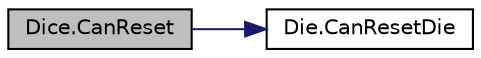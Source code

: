 digraph "Dice.CanReset"
{
 // LATEX_PDF_SIZE
  edge [fontname="Helvetica",fontsize="10",labelfontname="Helvetica",labelfontsize="10"];
  node [fontname="Helvetica",fontsize="10",shape=record];
  rankdir="LR";
  Node1 [label="Dice.CanReset",height=0.2,width=0.4,color="black", fillcolor="grey75", style="filled", fontcolor="black",tooltip=" "];
  Node1 -> Node2 [color="midnightblue",fontsize="10",style="solid",fontname="Helvetica"];
  Node2 [label="Die.CanResetDie",height=0.2,width=0.4,color="black", fillcolor="white", style="filled",URL="$class_die.html#a390d46459637fd249926cda472255d84",tooltip=" "];
}

